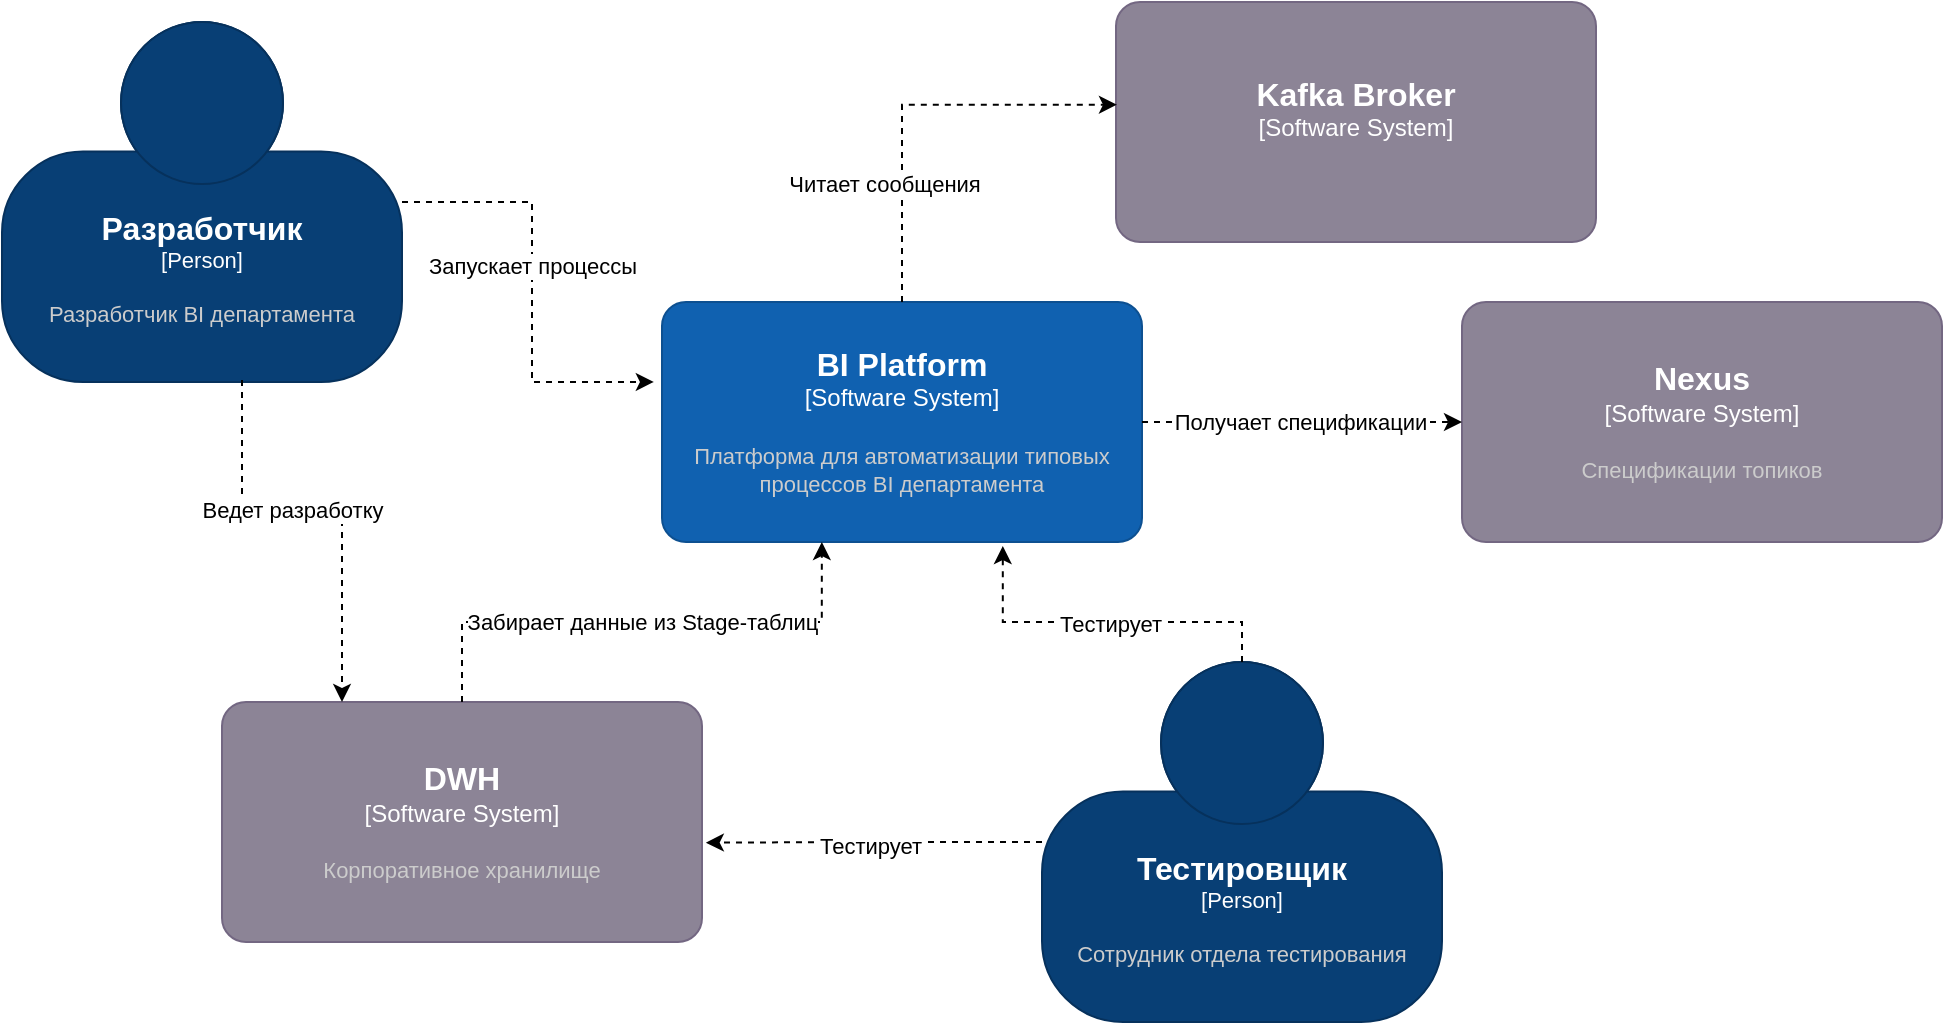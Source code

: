 <mxfile version="23.1.2" type="device">
  <diagram name="Страница — 1" id="MkzrFwExc7wqxfsfV1EB">
    <mxGraphModel dx="1434" dy="767" grid="1" gridSize="10" guides="1" tooltips="1" connect="1" arrows="1" fold="1" page="1" pageScale="1" pageWidth="827" pageHeight="1169" math="0" shadow="0">
      <root>
        <mxCell id="0" />
        <mxCell id="1" parent="0" />
        <object placeholders="1" c4Name="Разработчик" c4Type="Person" c4Description="Разработчик BI департамента" label="&lt;font style=&quot;font-size: 16px&quot;&gt;&lt;b&gt;%c4Name%&lt;/b&gt;&lt;/font&gt;&lt;div&gt;[%c4Type%]&lt;/div&gt;&lt;br&gt;&lt;div&gt;&lt;font style=&quot;font-size: 11px&quot;&gt;&lt;font color=&quot;#cccccc&quot;&gt;%c4Description%&lt;/font&gt;&lt;/div&gt;" id="dA7DCj6YspEFpG_954QL-1">
          <mxCell style="html=1;fontSize=11;dashed=0;whiteSpace=wrap;fillColor=#083F75;strokeColor=#06315C;fontColor=#ffffff;shape=mxgraph.c4.person2;align=center;metaEdit=1;points=[[0.5,0,0],[1,0.5,0],[1,0.75,0],[0.75,1,0],[0.5,1,0],[0.25,1,0],[0,0.75,0],[0,0.5,0]];resizable=0;" vertex="1" parent="1">
            <mxGeometry x="30" y="220" width="200" height="180" as="geometry" />
          </mxCell>
        </object>
        <object placeholders="1" c4Name="BI Platform" c4Type="Software System" c4Description="Платформа для автоматизации типовых процессов BI департамента" label="&lt;font style=&quot;font-size: 16px&quot;&gt;&lt;b&gt;%c4Name%&lt;/b&gt;&lt;/font&gt;&lt;div&gt;[%c4Type%]&lt;/div&gt;&lt;br&gt;&lt;div&gt;&lt;font style=&quot;font-size: 11px&quot;&gt;&lt;font color=&quot;#cccccc&quot;&gt;%c4Description%&lt;/font&gt;&lt;/div&gt;" id="dA7DCj6YspEFpG_954QL-2">
          <mxCell style="rounded=1;whiteSpace=wrap;html=1;labelBackgroundColor=none;fillColor=#1061B0;fontColor=#ffffff;align=center;arcSize=10;strokeColor=#0D5091;metaEdit=1;resizable=0;points=[[0.25,0,0],[0.5,0,0],[0.75,0,0],[1,0.25,0],[1,0.5,0],[1,0.75,0],[0.75,1,0],[0.5,1,0],[0.25,1,0],[0,0.75,0],[0,0.5,0],[0,0.25,0]];" vertex="1" parent="1">
            <mxGeometry x="360" y="360" width="240" height="120" as="geometry" />
          </mxCell>
        </object>
        <object placeholders="1" c4Name="Тестировщик" c4Type="Person" c4Description="Сотрудник отдела тестирования" label="&lt;font style=&quot;font-size: 16px&quot;&gt;&lt;b&gt;%c4Name%&lt;/b&gt;&lt;/font&gt;&lt;div&gt;[%c4Type%]&lt;/div&gt;&lt;br&gt;&lt;div&gt;&lt;font style=&quot;font-size: 11px&quot;&gt;&lt;font color=&quot;#cccccc&quot;&gt;%c4Description%&lt;/font&gt;&lt;/div&gt;" id="dA7DCj6YspEFpG_954QL-3">
          <mxCell style="html=1;fontSize=11;dashed=0;whiteSpace=wrap;fillColor=#083F75;strokeColor=#06315C;fontColor=#ffffff;shape=mxgraph.c4.person2;align=center;metaEdit=1;points=[[0.5,0,0],[1,0.5,0],[1,0.75,0],[0.75,1,0],[0.5,1,0],[0.25,1,0],[0,0.75,0],[0,0.5,0]];resizable=0;" vertex="1" parent="1">
            <mxGeometry x="550" y="540" width="200" height="180" as="geometry" />
          </mxCell>
        </object>
        <object placeholders="1" c4Name="Kafka Broker" c4Type="Software System" c4Description="" label="&lt;font style=&quot;font-size: 16px&quot;&gt;&lt;b&gt;%c4Name%&lt;/b&gt;&lt;/font&gt;&lt;div&gt;[%c4Type%]&lt;/div&gt;&lt;br&gt;&lt;div&gt;&lt;font style=&quot;font-size: 11px&quot;&gt;&lt;font color=&quot;#cccccc&quot;&gt;%c4Description%&lt;/font&gt;&lt;/div&gt;" id="dA7DCj6YspEFpG_954QL-4">
          <mxCell style="rounded=1;whiteSpace=wrap;html=1;labelBackgroundColor=none;fillColor=#8C8496;fontColor=#ffffff;align=center;arcSize=10;strokeColor=#736782;metaEdit=1;resizable=0;points=[[0.25,0,0],[0.5,0,0],[0.75,0,0],[1,0.25,0],[1,0.5,0],[1,0.75,0],[0.75,1,0],[0.5,1,0],[0.25,1,0],[0,0.75,0],[0,0.5,0],[0,0.25,0]];" vertex="1" parent="1">
            <mxGeometry x="587" y="210" width="240" height="120" as="geometry" />
          </mxCell>
        </object>
        <object placeholders="1" c4Name="Nexus" c4Type="Software System" c4Description="Спецификации топиков" label="&lt;font style=&quot;font-size: 16px&quot;&gt;&lt;b&gt;%c4Name%&lt;/b&gt;&lt;/font&gt;&lt;div&gt;[%c4Type%]&lt;/div&gt;&lt;br&gt;&lt;div&gt;&lt;font style=&quot;font-size: 11px&quot;&gt;&lt;font color=&quot;#cccccc&quot;&gt;%c4Description%&lt;/font&gt;&lt;/div&gt;" id="dA7DCj6YspEFpG_954QL-8">
          <mxCell style="rounded=1;whiteSpace=wrap;html=1;labelBackgroundColor=none;fillColor=#8C8496;fontColor=#ffffff;align=center;arcSize=10;strokeColor=#736782;metaEdit=1;resizable=0;points=[[0.25,0,0],[0.5,0,0],[0.75,0,0],[1,0.25,0],[1,0.5,0],[1,0.75,0],[0.75,1,0],[0.5,1,0],[0.25,1,0],[0,0.75,0],[0,0.5,0],[0,0.25,0]];" vertex="1" parent="1">
            <mxGeometry x="760" y="360" width="240" height="120" as="geometry" />
          </mxCell>
        </object>
        <object placeholders="1" c4Name="DWH" c4Type="Software System" c4Description="Корпоративное хранилище" label="&lt;font style=&quot;font-size: 16px&quot;&gt;&lt;b&gt;%c4Name%&lt;/b&gt;&lt;/font&gt;&lt;div&gt;[%c4Type%]&lt;/div&gt;&lt;br&gt;&lt;div&gt;&lt;font style=&quot;font-size: 11px&quot;&gt;&lt;font color=&quot;#cccccc&quot;&gt;%c4Description%&lt;/font&gt;&lt;/div&gt;" id="dA7DCj6YspEFpG_954QL-11">
          <mxCell style="rounded=1;whiteSpace=wrap;html=1;labelBackgroundColor=none;fillColor=#8C8496;fontColor=#ffffff;align=center;arcSize=10;strokeColor=#736782;metaEdit=1;resizable=0;points=[[0.25,0,0],[0.5,0,0],[0.75,0,0],[1,0.25,0],[1,0.5,0],[1,0.75,0],[0.75,1,0],[0.5,1,0],[0.25,1,0],[0,0.75,0],[0,0.5,0],[0,0.25,0]];" vertex="1" parent="1">
            <mxGeometry x="140" y="560" width="240" height="120" as="geometry" />
          </mxCell>
        </object>
        <mxCell id="dA7DCj6YspEFpG_954QL-14" style="edgeStyle=orthogonalEdgeStyle;rounded=0;orthogonalLoop=1;jettySize=auto;html=1;entryX=0.25;entryY=0;entryDx=0;entryDy=0;entryPerimeter=0;dashed=1;" edge="1" parent="1" target="dA7DCj6YspEFpG_954QL-11">
          <mxGeometry relative="1" as="geometry">
            <mxPoint x="150" y="399" as="sourcePoint" />
            <Array as="points">
              <mxPoint x="150" y="460" />
              <mxPoint x="200" y="460" />
            </Array>
          </mxGeometry>
        </mxCell>
        <mxCell id="dA7DCj6YspEFpG_954QL-15" value="Ведет разработку" style="edgeLabel;html=1;align=center;verticalAlign=middle;resizable=0;points=[];" vertex="1" connectable="0" parent="dA7DCj6YspEFpG_954QL-14">
          <mxGeometry x="-0.191" y="-4" relative="1" as="geometry">
            <mxPoint as="offset" />
          </mxGeometry>
        </mxCell>
        <mxCell id="dA7DCj6YspEFpG_954QL-22" style="edgeStyle=orthogonalEdgeStyle;rounded=0;orthogonalLoop=1;jettySize=auto;html=1;entryX=-0.017;entryY=0.333;entryDx=0;entryDy=0;entryPerimeter=0;dashed=1;" edge="1" parent="1" source="dA7DCj6YspEFpG_954QL-1" target="dA7DCj6YspEFpG_954QL-2">
          <mxGeometry relative="1" as="geometry" />
        </mxCell>
        <mxCell id="dA7DCj6YspEFpG_954QL-23" value="Запускает процессы" style="edgeLabel;html=1;align=center;verticalAlign=middle;resizable=0;points=[];" vertex="1" connectable="0" parent="dA7DCj6YspEFpG_954QL-22">
          <mxGeometry x="-0.104" relative="1" as="geometry">
            <mxPoint as="offset" />
          </mxGeometry>
        </mxCell>
        <mxCell id="dA7DCj6YspEFpG_954QL-26" style="edgeStyle=orthogonalEdgeStyle;rounded=0;orthogonalLoop=1;jettySize=auto;html=1;entryX=0;entryY=0.5;entryDx=0;entryDy=0;entryPerimeter=0;dashed=1;" edge="1" parent="1" source="dA7DCj6YspEFpG_954QL-2" target="dA7DCj6YspEFpG_954QL-8">
          <mxGeometry relative="1" as="geometry">
            <mxPoint x="750" y="420" as="targetPoint" />
            <Array as="points" />
          </mxGeometry>
        </mxCell>
        <mxCell id="dA7DCj6YspEFpG_954QL-30" value="Получает спецификации" style="edgeLabel;html=1;align=center;verticalAlign=middle;resizable=0;points=[];" vertex="1" connectable="0" parent="dA7DCj6YspEFpG_954QL-26">
          <mxGeometry x="-0.125" y="-2" relative="1" as="geometry">
            <mxPoint x="9" y="-2" as="offset" />
          </mxGeometry>
        </mxCell>
        <mxCell id="dA7DCj6YspEFpG_954QL-28" style="edgeStyle=orthogonalEdgeStyle;rounded=0;orthogonalLoop=1;jettySize=auto;html=1;entryX=0.002;entryY=0.428;entryDx=0;entryDy=0;entryPerimeter=0;dashed=1;" edge="1" parent="1" source="dA7DCj6YspEFpG_954QL-2" target="dA7DCj6YspEFpG_954QL-4">
          <mxGeometry relative="1" as="geometry" />
        </mxCell>
        <mxCell id="dA7DCj6YspEFpG_954QL-29" value="Читает сообщения" style="edgeLabel;html=1;align=center;verticalAlign=middle;resizable=0;points=[];" vertex="1" connectable="0" parent="dA7DCj6YspEFpG_954QL-28">
          <mxGeometry x="0.619" y="-3" relative="1" as="geometry">
            <mxPoint x="-78" y="36" as="offset" />
          </mxGeometry>
        </mxCell>
        <mxCell id="dA7DCj6YspEFpG_954QL-31" style="edgeStyle=orthogonalEdgeStyle;rounded=0;orthogonalLoop=1;jettySize=auto;html=1;entryX=1.008;entryY=0.586;entryDx=0;entryDy=0;entryPerimeter=0;dashed=1;" edge="1" parent="1" source="dA7DCj6YspEFpG_954QL-3" target="dA7DCj6YspEFpG_954QL-11">
          <mxGeometry relative="1" as="geometry" />
        </mxCell>
        <mxCell id="dA7DCj6YspEFpG_954QL-33" value="Тестирует" style="edgeLabel;html=1;align=center;verticalAlign=middle;resizable=0;points=[];" vertex="1" connectable="0" parent="dA7DCj6YspEFpG_954QL-31">
          <mxGeometry x="0.035" y="1" relative="1" as="geometry">
            <mxPoint as="offset" />
          </mxGeometry>
        </mxCell>
        <mxCell id="dA7DCj6YspEFpG_954QL-35" style="edgeStyle=orthogonalEdgeStyle;rounded=0;orthogonalLoop=1;jettySize=auto;html=1;entryX=0.71;entryY=1.017;entryDx=0;entryDy=0;entryPerimeter=0;dashed=1;" edge="1" parent="1" source="dA7DCj6YspEFpG_954QL-3" target="dA7DCj6YspEFpG_954QL-2">
          <mxGeometry relative="1" as="geometry">
            <Array as="points">
              <mxPoint x="650" y="520" />
              <mxPoint x="530" y="520" />
            </Array>
          </mxGeometry>
        </mxCell>
        <mxCell id="dA7DCj6YspEFpG_954QL-36" value="Тестирует" style="edgeLabel;html=1;align=center;verticalAlign=middle;resizable=0;points=[];" vertex="1" connectable="0" parent="dA7DCj6YspEFpG_954QL-35">
          <mxGeometry x="-0.025" y="1" relative="1" as="geometry">
            <mxPoint as="offset" />
          </mxGeometry>
        </mxCell>
        <mxCell id="dA7DCj6YspEFpG_954QL-39" style="edgeStyle=orthogonalEdgeStyle;rounded=0;orthogonalLoop=1;jettySize=auto;html=1;entryX=0.333;entryY=1;entryDx=0;entryDy=0;entryPerimeter=0;dashed=1;" edge="1" parent="1" source="dA7DCj6YspEFpG_954QL-11" target="dA7DCj6YspEFpG_954QL-2">
          <mxGeometry relative="1" as="geometry" />
        </mxCell>
        <mxCell id="dA7DCj6YspEFpG_954QL-40" value="Забирает данные из Stage-таблиц" style="edgeLabel;html=1;align=center;verticalAlign=middle;resizable=0;points=[];" vertex="1" connectable="0" parent="dA7DCj6YspEFpG_954QL-39">
          <mxGeometry x="-0.279" y="-3" relative="1" as="geometry">
            <mxPoint x="36" y="-3" as="offset" />
          </mxGeometry>
        </mxCell>
      </root>
    </mxGraphModel>
  </diagram>
</mxfile>
